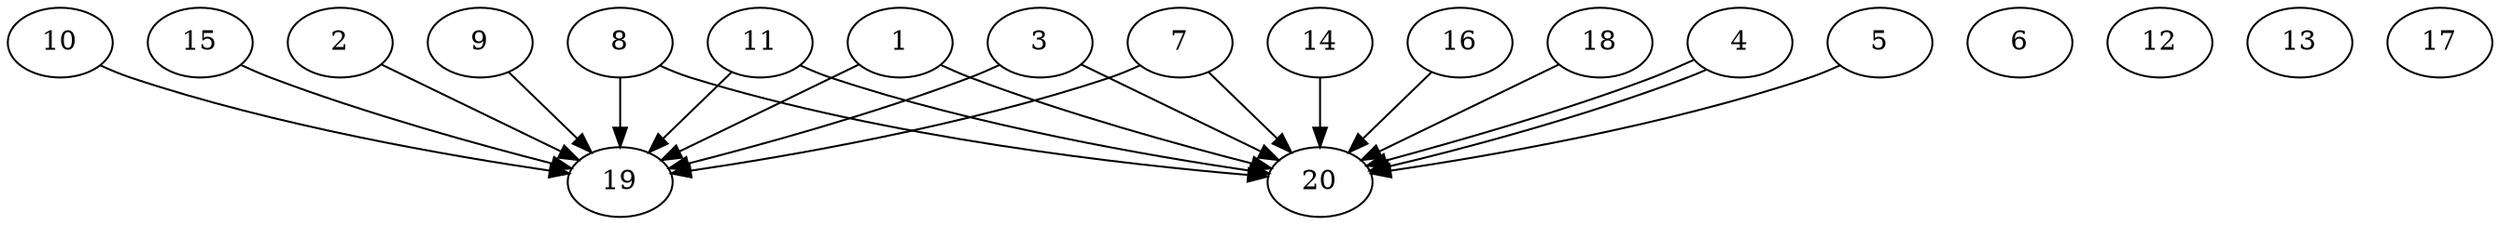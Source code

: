 // DAG automatically generated by daggen at Thu Oct  3 13:58:43 2019
// ./daggen --dot -n 20 --ccr 0.5 --fat 0.9 --regular 0.5 --density 0.9 --mindata 5242880 --maxdata 52428800 
digraph G {
  1 [size="47009792", alpha="0.01", expect_size="23504896"] 
  1 -> 19 [size ="23504896"]
  1 -> 20 [size ="23504896"]
  2 [size="13168640", alpha="0.10", expect_size="6584320"] 
  2 -> 19 [size ="6584320"]
  3 [size="28045312", alpha="0.11", expect_size="14022656"] 
  3 -> 19 [size ="14022656"]
  3 -> 20 [size ="14022656"]
  4 [size="67837952", alpha="0.05", expect_size="33918976"] 
  4 -> 20 [size ="33918976"]
  4 -> 20 [size ="33918976"]
  5 [size="32450560", alpha="0.08", expect_size="16225280"] 
  5 -> 20 [size ="16225280"]
  6 [size="88215552", alpha="0.13", expect_size="44107776"] 
  7 [size="42919936", alpha="0.04", expect_size="21459968"] 
  7 -> 19 [size ="21459968"]
  7 -> 20 [size ="21459968"]
  8 [size="19863552", alpha="0.03", expect_size="9931776"] 
  8 -> 19 [size ="9931776"]
  8 -> 20 [size ="9931776"]
  9 [size="71129088", alpha="0.06", expect_size="35564544"] 
  9 -> 19 [size ="35564544"]
  10 [size="41758720", alpha="0.02", expect_size="20879360"] 
  10 -> 19 [size ="20879360"]
  11 [size="22054912", alpha="0.11", expect_size="11027456"] 
  11 -> 19 [size ="11027456"]
  11 -> 20 [size ="11027456"]
  12 [size="25821184", alpha="0.00", expect_size="12910592"] 
  13 [size="73652224", alpha="0.06", expect_size="36826112"] 
  14 [size="33001472", alpha="0.08", expect_size="16500736"] 
  14 -> 20 [size ="16500736"]
  15 [size="54517760", alpha="0.01", expect_size="27258880"] 
  15 -> 19 [size ="27258880"]
  16 [size="92370944", alpha="0.13", expect_size="46185472"] 
  16 -> 20 [size ="46185472"]
  17 [size="58755072", alpha="0.09", expect_size="29377536"] 
  18 [size="77309952", alpha="0.09", expect_size="38654976"] 
  18 -> 20 [size ="38654976"]
  19 [size="89155584", alpha="0.00", expect_size="44577792"] 
  20 [size="22065152", alpha="0.15", expect_size="11032576"] 
}
